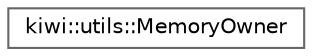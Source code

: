 digraph "Graphical Class Hierarchy"
{
 // LATEX_PDF_SIZE
  bgcolor="transparent";
  edge [fontname=Helvetica,fontsize=10,labelfontname=Helvetica,labelfontsize=10];
  node [fontname=Helvetica,fontsize=10,shape=box,height=0.2,width=0.4];
  rankdir="LR";
  Node0 [id="Node000000",label="kiwi::utils::MemoryOwner",height=0.2,width=0.4,color="grey40", fillcolor="white", style="filled",URL="$classkiwi_1_1utils_1_1MemoryOwner.html",tooltip=" "];
}
